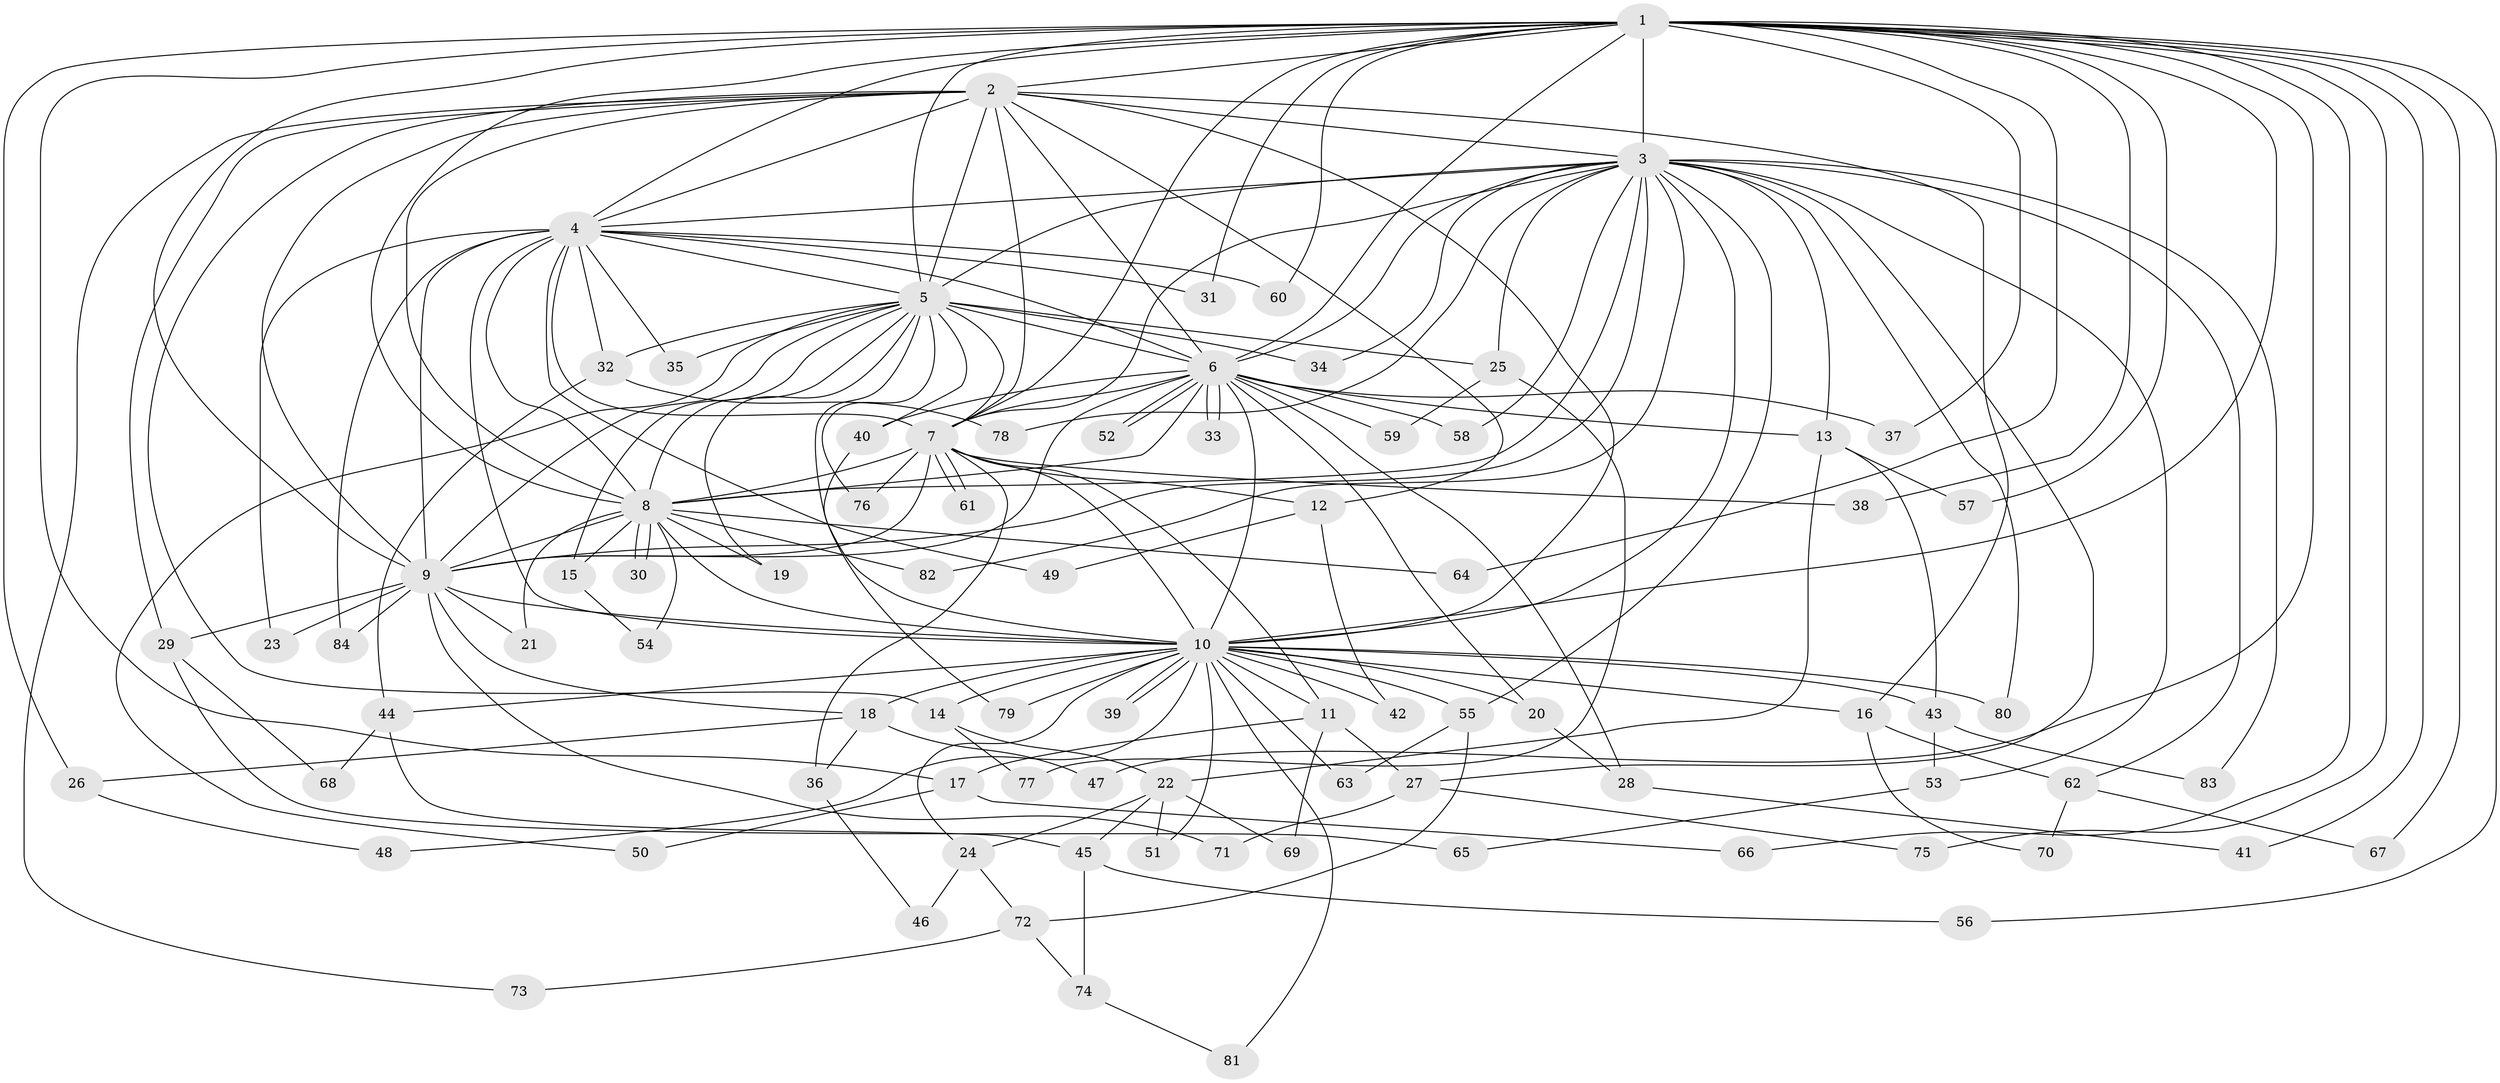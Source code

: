 // Generated by graph-tools (version 1.1) at 2025/49/03/09/25 03:49:42]
// undirected, 84 vertices, 193 edges
graph export_dot {
graph [start="1"]
  node [color=gray90,style=filled];
  1;
  2;
  3;
  4;
  5;
  6;
  7;
  8;
  9;
  10;
  11;
  12;
  13;
  14;
  15;
  16;
  17;
  18;
  19;
  20;
  21;
  22;
  23;
  24;
  25;
  26;
  27;
  28;
  29;
  30;
  31;
  32;
  33;
  34;
  35;
  36;
  37;
  38;
  39;
  40;
  41;
  42;
  43;
  44;
  45;
  46;
  47;
  48;
  49;
  50;
  51;
  52;
  53;
  54;
  55;
  56;
  57;
  58;
  59;
  60;
  61;
  62;
  63;
  64;
  65;
  66;
  67;
  68;
  69;
  70;
  71;
  72;
  73;
  74;
  75;
  76;
  77;
  78;
  79;
  80;
  81;
  82;
  83;
  84;
  1 -- 2;
  1 -- 3;
  1 -- 4;
  1 -- 5;
  1 -- 6;
  1 -- 7;
  1 -- 8;
  1 -- 9;
  1 -- 10;
  1 -- 17;
  1 -- 26;
  1 -- 31;
  1 -- 37;
  1 -- 38;
  1 -- 41;
  1 -- 47;
  1 -- 56;
  1 -- 57;
  1 -- 60;
  1 -- 64;
  1 -- 66;
  1 -- 67;
  1 -- 75;
  2 -- 3;
  2 -- 4;
  2 -- 5;
  2 -- 6;
  2 -- 7;
  2 -- 8;
  2 -- 9;
  2 -- 10;
  2 -- 12;
  2 -- 14;
  2 -- 16;
  2 -- 29;
  2 -- 73;
  3 -- 4;
  3 -- 5;
  3 -- 6;
  3 -- 7;
  3 -- 8;
  3 -- 9;
  3 -- 10;
  3 -- 13;
  3 -- 25;
  3 -- 27;
  3 -- 34;
  3 -- 53;
  3 -- 55;
  3 -- 58;
  3 -- 62;
  3 -- 78;
  3 -- 80;
  3 -- 82;
  3 -- 83;
  4 -- 5;
  4 -- 6;
  4 -- 7;
  4 -- 8;
  4 -- 9;
  4 -- 10;
  4 -- 23;
  4 -- 31;
  4 -- 32;
  4 -- 35;
  4 -- 49;
  4 -- 60;
  4 -- 84;
  5 -- 6;
  5 -- 7;
  5 -- 8;
  5 -- 9;
  5 -- 10;
  5 -- 15;
  5 -- 19;
  5 -- 25;
  5 -- 32;
  5 -- 34;
  5 -- 35;
  5 -- 40;
  5 -- 50;
  5 -- 76;
  6 -- 7;
  6 -- 8;
  6 -- 9;
  6 -- 10;
  6 -- 13;
  6 -- 20;
  6 -- 28;
  6 -- 33;
  6 -- 33;
  6 -- 37;
  6 -- 40;
  6 -- 52;
  6 -- 52;
  6 -- 58;
  6 -- 59;
  7 -- 8;
  7 -- 9;
  7 -- 10;
  7 -- 11;
  7 -- 12;
  7 -- 36;
  7 -- 38;
  7 -- 61;
  7 -- 61;
  7 -- 76;
  8 -- 9;
  8 -- 10;
  8 -- 15;
  8 -- 19;
  8 -- 21;
  8 -- 30;
  8 -- 30;
  8 -- 54;
  8 -- 64;
  8 -- 82;
  9 -- 10;
  9 -- 18;
  9 -- 21;
  9 -- 23;
  9 -- 29;
  9 -- 71;
  9 -- 84;
  10 -- 11;
  10 -- 14;
  10 -- 16;
  10 -- 18;
  10 -- 20;
  10 -- 24;
  10 -- 39;
  10 -- 39;
  10 -- 42;
  10 -- 43;
  10 -- 44;
  10 -- 48;
  10 -- 51;
  10 -- 55;
  10 -- 63;
  10 -- 79;
  10 -- 80;
  10 -- 81;
  11 -- 17;
  11 -- 27;
  11 -- 69;
  12 -- 42;
  12 -- 49;
  13 -- 22;
  13 -- 43;
  13 -- 57;
  14 -- 22;
  14 -- 77;
  15 -- 54;
  16 -- 62;
  16 -- 70;
  17 -- 50;
  17 -- 66;
  18 -- 26;
  18 -- 36;
  18 -- 47;
  20 -- 28;
  22 -- 24;
  22 -- 45;
  22 -- 51;
  22 -- 69;
  24 -- 46;
  24 -- 72;
  25 -- 59;
  25 -- 77;
  26 -- 48;
  27 -- 71;
  27 -- 75;
  28 -- 41;
  29 -- 65;
  29 -- 68;
  32 -- 44;
  32 -- 78;
  36 -- 46;
  40 -- 79;
  43 -- 53;
  43 -- 83;
  44 -- 45;
  44 -- 68;
  45 -- 56;
  45 -- 74;
  53 -- 65;
  55 -- 63;
  55 -- 72;
  62 -- 67;
  62 -- 70;
  72 -- 73;
  72 -- 74;
  74 -- 81;
}
